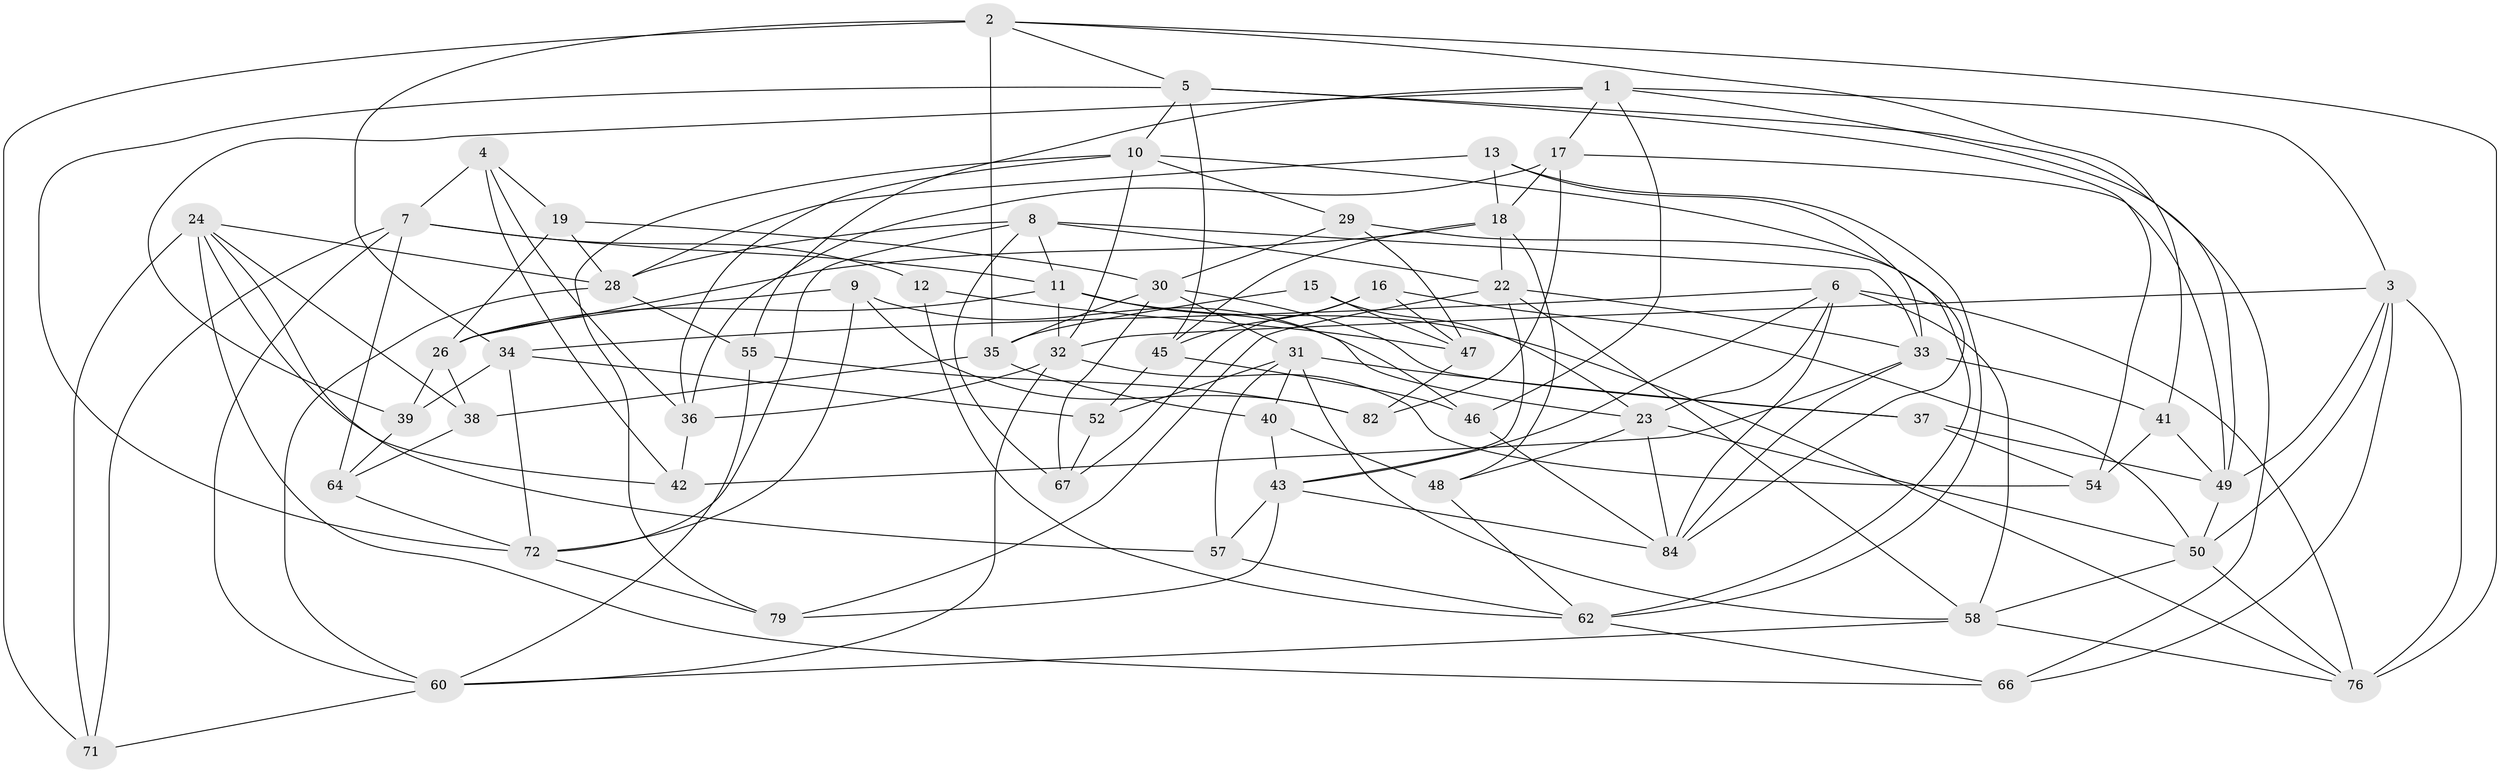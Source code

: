 // original degree distribution, {4: 1.0}
// Generated by graph-tools (version 1.1) at 2025/11/02/27/25 16:11:47]
// undirected, 60 vertices, 150 edges
graph export_dot {
graph [start="1"]
  node [color=gray90,style=filled];
  1 [super="+68"];
  2 [super="+25"];
  3 [super="+53"];
  4;
  5 [super="+80"];
  6 [super="+14"];
  7 [super="+65"];
  8 [super="+92"];
  9;
  10 [super="+20"];
  11 [super="+21"];
  12;
  13;
  15;
  16;
  17 [super="+73"];
  18 [super="+78"];
  19;
  22 [super="+81"];
  23 [super="+91"];
  24 [super="+59"];
  26 [super="+27"];
  28 [super="+69"];
  29;
  30 [super="+51"];
  31 [super="+94"];
  32 [super="+61"];
  33 [super="+87"];
  34 [super="+88"];
  35 [super="+83"];
  36 [super="+44"];
  37;
  38;
  39;
  40;
  41;
  42;
  43 [super="+75"];
  45 [super="+90"];
  46;
  47 [super="+95"];
  48;
  49 [super="+56"];
  50 [super="+70"];
  52 [super="+74"];
  54;
  55;
  57;
  58 [super="+77"];
  60 [super="+63"];
  62 [super="+89"];
  64;
  66;
  67;
  71;
  72 [super="+85"];
  76 [super="+93"];
  79;
  82;
  84 [super="+86"];
  1 -- 55;
  1 -- 49;
  1 -- 46;
  1 -- 3;
  1 -- 17;
  1 -- 39;
  2 -- 71;
  2 -- 41;
  2 -- 76;
  2 -- 35;
  2 -- 34;
  2 -- 5;
  3 -- 66;
  3 -- 49;
  3 -- 32;
  3 -- 50;
  3 -- 76;
  4 -- 42;
  4 -- 19;
  4 -- 7;
  4 -- 36;
  5 -- 54;
  5 -- 66;
  5 -- 45;
  5 -- 72;
  5 -- 10;
  6 -- 84;
  6 -- 43;
  6 -- 23;
  6 -- 76;
  6 -- 58;
  6 -- 34;
  7 -- 71;
  7 -- 64;
  7 -- 12;
  7 -- 60;
  7 -- 11;
  8 -- 28;
  8 -- 33;
  8 -- 22;
  8 -- 72;
  8 -- 67;
  8 -- 11;
  9 -- 72;
  9 -- 82;
  9 -- 23;
  9 -- 26;
  10 -- 79;
  10 -- 29;
  10 -- 36;
  10 -- 32;
  10 -- 84;
  11 -- 46;
  11 -- 26;
  11 -- 76;
  11 -- 32;
  12 -- 47 [weight=2];
  12 -- 62;
  13 -- 28;
  13 -- 62;
  13 -- 18;
  13 -- 33;
  15 -- 23;
  15 -- 35 [weight=2];
  15 -- 47;
  16 -- 45;
  16 -- 67;
  16 -- 47;
  16 -- 50;
  17 -- 36 [weight=2];
  17 -- 18;
  17 -- 82;
  17 -- 49;
  18 -- 22;
  18 -- 48;
  18 -- 45;
  18 -- 26;
  19 -- 28;
  19 -- 30;
  19 -- 26;
  22 -- 79;
  22 -- 33;
  22 -- 43;
  22 -- 58;
  23 -- 84;
  23 -- 48;
  23 -- 50;
  24 -- 57;
  24 -- 42;
  24 -- 66;
  24 -- 38;
  24 -- 71;
  24 -- 28;
  26 -- 39;
  26 -- 38;
  28 -- 55;
  28 -- 60;
  29 -- 62;
  29 -- 30;
  29 -- 47;
  30 -- 37;
  30 -- 67;
  30 -- 31;
  30 -- 35;
  31 -- 52;
  31 -- 40;
  31 -- 57;
  31 -- 58;
  31 -- 37;
  32 -- 60;
  32 -- 36;
  32 -- 54;
  33 -- 42;
  33 -- 41;
  33 -- 84;
  34 -- 72;
  34 -- 52 [weight=2];
  34 -- 39;
  35 -- 38;
  35 -- 40;
  36 -- 42;
  37 -- 54;
  37 -- 49;
  38 -- 64;
  39 -- 64;
  40 -- 48;
  40 -- 43;
  41 -- 49;
  41 -- 54;
  43 -- 57;
  43 -- 79;
  43 -- 84;
  45 -- 52 [weight=2];
  45 -- 46;
  46 -- 84;
  47 -- 82;
  48 -- 62;
  49 -- 50;
  50 -- 76;
  50 -- 58;
  52 -- 67;
  55 -- 82;
  55 -- 60;
  57 -- 62;
  58 -- 76;
  58 -- 60;
  60 -- 71;
  62 -- 66;
  64 -- 72;
  72 -- 79;
}
